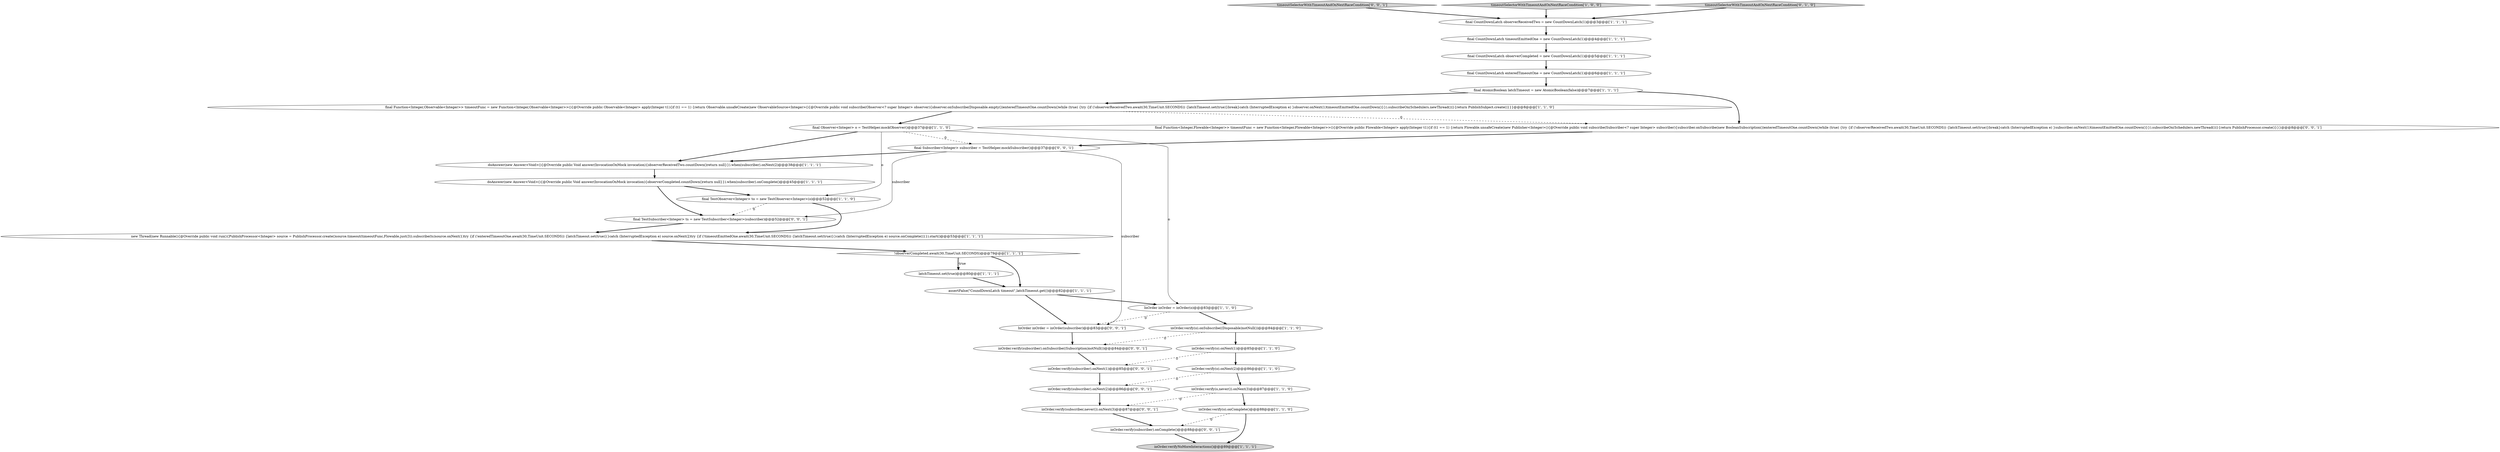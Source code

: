 digraph {
23 [style = filled, label = "inOrder.verify(subscriber).onNext(2)@@@86@@@['0', '0', '1']", fillcolor = white, shape = ellipse image = "AAA0AAABBB3BBB"];
20 [style = filled, label = "!observerCompleted.await(30,TimeUnit.SECONDS)@@@79@@@['1', '1', '1']", fillcolor = white, shape = diamond image = "AAA0AAABBB1BBB"];
2 [style = filled, label = "final TestObserver<Integer> to = new TestObserver<Integer>(o)@@@52@@@['1', '1', '0']", fillcolor = white, shape = ellipse image = "AAA0AAABBB1BBB"];
6 [style = filled, label = "inOrder.verifyNoMoreInteractions()@@@89@@@['1', '1', '1']", fillcolor = lightgray, shape = ellipse image = "AAA0AAABBB1BBB"];
32 [style = filled, label = "timeoutSelectorWithTimeoutAndOnNextRaceCondition['0', '0', '1']", fillcolor = lightgray, shape = diamond image = "AAA0AAABBB3BBB"];
8 [style = filled, label = "new Thread(new Runnable(){@Override public void run(){PublishProcessor<Integer> source = PublishProcessor.create()source.timeout(timeoutFunc,Flowable.just(3)).subscribe(ts)source.onNext(1)try {if (!enteredTimeoutOne.await(30,TimeUnit.SECONDS)) {latchTimeout.set(true)}}catch (InterruptedException e) source.onNext(2)try {if (!timeoutEmittedOne.await(30,TimeUnit.SECONDS)) {latchTimeout.set(true)}}catch (InterruptedException e) source.onComplete()}}).start()@@@53@@@['1', '1', '1']", fillcolor = white, shape = ellipse image = "AAA0AAABBB1BBB"];
31 [style = filled, label = "InOrder inOrder = inOrder(subscriber)@@@83@@@['0', '0', '1']", fillcolor = white, shape = ellipse image = "AAA0AAABBB3BBB"];
12 [style = filled, label = "inOrder.verify(o,never()).onNext(3)@@@87@@@['1', '1', '0']", fillcolor = white, shape = ellipse image = "AAA0AAABBB1BBB"];
27 [style = filled, label = "inOrder.verify(subscriber).onComplete()@@@88@@@['0', '0', '1']", fillcolor = white, shape = ellipse image = "AAA0AAABBB3BBB"];
13 [style = filled, label = "inOrder.verify(o).onNext(2)@@@86@@@['1', '1', '0']", fillcolor = white, shape = ellipse image = "AAA0AAABBB1BBB"];
28 [style = filled, label = "inOrder.verify(subscriber).onSubscribe((Subscription)notNull())@@@84@@@['0', '0', '1']", fillcolor = white, shape = ellipse image = "AAA0AAABBB3BBB"];
15 [style = filled, label = "final AtomicBoolean latchTimeout = new AtomicBoolean(false)@@@7@@@['1', '1', '1']", fillcolor = white, shape = ellipse image = "AAA0AAABBB1BBB"];
1 [style = filled, label = "latchTimeout.set(true)@@@80@@@['1', '1', '1']", fillcolor = white, shape = ellipse image = "AAA0AAABBB1BBB"];
29 [style = filled, label = "inOrder.verify(subscriber).onNext(1)@@@85@@@['0', '0', '1']", fillcolor = white, shape = ellipse image = "AAA0AAABBB3BBB"];
5 [style = filled, label = "doAnswer(new Answer<Void>(){@Override public Void answer(InvocationOnMock invocation){observerReceivedTwo.countDown()return null}}).when(subscriber).onNext(2)@@@38@@@['1', '1', '1']", fillcolor = white, shape = ellipse image = "AAA0AAABBB1BBB"];
26 [style = filled, label = "inOrder.verify(subscriber,never()).onNext(3)@@@87@@@['0', '0', '1']", fillcolor = white, shape = ellipse image = "AAA0AAABBB3BBB"];
3 [style = filled, label = "final CountDownLatch timeoutEmittedOne = new CountDownLatch(1)@@@4@@@['1', '1', '1']", fillcolor = white, shape = ellipse image = "AAA0AAABBB1BBB"];
16 [style = filled, label = "doAnswer(new Answer<Void>(){@Override public Void answer(InvocationOnMock invocation){observerCompleted.countDown()return null}}).when(subscriber).onComplete()@@@45@@@['1', '1', '1']", fillcolor = white, shape = ellipse image = "AAA0AAABBB1BBB"];
19 [style = filled, label = "inOrder.verify(o).onComplete()@@@88@@@['1', '1', '0']", fillcolor = white, shape = ellipse image = "AAA0AAABBB1BBB"];
10 [style = filled, label = "final CountDownLatch observerCompleted = new CountDownLatch(1)@@@5@@@['1', '1', '1']", fillcolor = white, shape = ellipse image = "AAA0AAABBB1BBB"];
14 [style = filled, label = "final CountDownLatch observerReceivedTwo = new CountDownLatch(1)@@@3@@@['1', '1', '1']", fillcolor = white, shape = ellipse image = "AAA0AAABBB1BBB"];
7 [style = filled, label = "final CountDownLatch enteredTimeoutOne = new CountDownLatch(1)@@@6@@@['1', '1', '1']", fillcolor = white, shape = ellipse image = "AAA0AAABBB1BBB"];
11 [style = filled, label = "InOrder inOrder = inOrder(o)@@@83@@@['1', '1', '0']", fillcolor = white, shape = ellipse image = "AAA0AAABBB1BBB"];
4 [style = filled, label = "inOrder.verify(o).onNext(1)@@@85@@@['1', '1', '0']", fillcolor = white, shape = ellipse image = "AAA0AAABBB1BBB"];
0 [style = filled, label = "final Observer<Integer> o = TestHelper.mockObserver()@@@37@@@['1', '1', '0']", fillcolor = white, shape = ellipse image = "AAA0AAABBB1BBB"];
24 [style = filled, label = "final Subscriber<Integer> subscriber = TestHelper.mockSubscriber()@@@37@@@['0', '0', '1']", fillcolor = white, shape = ellipse image = "AAA0AAABBB3BBB"];
9 [style = filled, label = "timeoutSelectorWithTimeoutAndOnNextRaceCondition['1', '0', '0']", fillcolor = lightgray, shape = diamond image = "AAA0AAABBB1BBB"];
21 [style = filled, label = "inOrder.verify(o).onSubscribe((Disposable)notNull())@@@84@@@['1', '1', '0']", fillcolor = white, shape = ellipse image = "AAA0AAABBB1BBB"];
25 [style = filled, label = "final TestSubscriber<Integer> ts = new TestSubscriber<Integer>(subscriber)@@@52@@@['0', '0', '1']", fillcolor = white, shape = ellipse image = "AAA0AAABBB3BBB"];
17 [style = filled, label = "final Function<Integer,Observable<Integer>> timeoutFunc = new Function<Integer,Observable<Integer>>(){@Override public Observable<Integer> apply(Integer t1){if (t1 == 1) {return Observable.unsafeCreate(new ObservableSource<Integer>(){@Override public void subscribe(Observer<? super Integer> observer){observer.onSubscribe(Disposable.empty())enteredTimeoutOne.countDown()while (true) {try {if (!observerReceivedTwo.await(30,TimeUnit.SECONDS)) {latchTimeout.set(true)}break}catch (InterruptedException e) }observer.onNext(1)timeoutEmittedOne.countDown()}}).subscribeOn(Schedulers.newThread())}{return PublishSubject.create()}}}@@@8@@@['1', '1', '0']", fillcolor = white, shape = ellipse image = "AAA0AAABBB1BBB"];
30 [style = filled, label = "final Function<Integer,Flowable<Integer>> timeoutFunc = new Function<Integer,Flowable<Integer>>(){@Override public Flowable<Integer> apply(Integer t1){if (t1 == 1) {return Flowable.unsafeCreate(new Publisher<Integer>(){@Override public void subscribe(Subscriber<? super Integer> subscriber){subscriber.onSubscribe(new BooleanSubscription())enteredTimeoutOne.countDown()while (true) {try {if (!observerReceivedTwo.await(30,TimeUnit.SECONDS)) {latchTimeout.set(true)}break}catch (InterruptedException e) }subscriber.onNext(1)timeoutEmittedOne.countDown()}}).subscribeOn(Schedulers.newThread())}{return PublishProcessor.create()}}}@@@8@@@['0', '0', '1']", fillcolor = white, shape = ellipse image = "AAA0AAABBB3BBB"];
18 [style = filled, label = "assertFalse(\"CoundDownLatch timeout\",latchTimeout.get())@@@82@@@['1', '1', '1']", fillcolor = white, shape = ellipse image = "AAA0AAABBB1BBB"];
22 [style = filled, label = "timeoutSelectorWithTimeoutAndOnNextRaceCondition['0', '1', '0']", fillcolor = lightgray, shape = diamond image = "AAA0AAABBB2BBB"];
20->1 [style = dotted, label="true"];
15->30 [style = bold, label=""];
3->10 [style = bold, label=""];
24->31 [style = solid, label="subscriber"];
11->31 [style = dashed, label="0"];
4->29 [style = dashed, label="0"];
12->26 [style = dashed, label="0"];
19->6 [style = bold, label=""];
11->21 [style = bold, label=""];
14->3 [style = bold, label=""];
24->25 [style = solid, label="subscriber"];
2->25 [style = dashed, label="0"];
16->25 [style = bold, label=""];
20->18 [style = bold, label=""];
32->14 [style = bold, label=""];
0->11 [style = solid, label="o"];
1->18 [style = bold, label=""];
0->24 [style = dashed, label="0"];
26->27 [style = bold, label=""];
0->2 [style = solid, label="o"];
20->1 [style = bold, label=""];
17->30 [style = dashed, label="0"];
2->8 [style = bold, label=""];
29->23 [style = bold, label=""];
23->26 [style = bold, label=""];
16->2 [style = bold, label=""];
13->23 [style = dashed, label="0"];
10->7 [style = bold, label=""];
13->12 [style = bold, label=""];
22->14 [style = bold, label=""];
12->19 [style = bold, label=""];
21->28 [style = dashed, label="0"];
9->14 [style = bold, label=""];
18->31 [style = bold, label=""];
4->13 [style = bold, label=""];
25->8 [style = bold, label=""];
27->6 [style = bold, label=""];
7->15 [style = bold, label=""];
19->27 [style = dashed, label="0"];
0->5 [style = bold, label=""];
24->5 [style = bold, label=""];
17->0 [style = bold, label=""];
21->4 [style = bold, label=""];
31->28 [style = bold, label=""];
5->16 [style = bold, label=""];
8->20 [style = bold, label=""];
18->11 [style = bold, label=""];
30->24 [style = bold, label=""];
28->29 [style = bold, label=""];
15->17 [style = bold, label=""];
}
